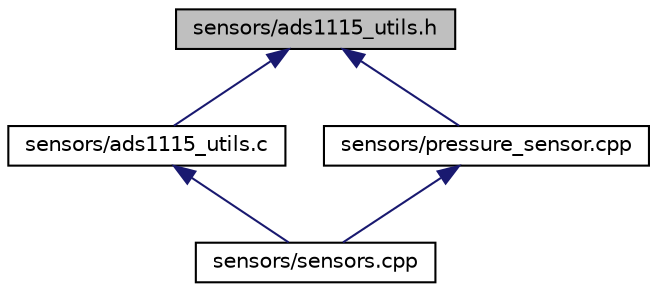 digraph "sensors/ads1115_utils.h"
{
  edge [fontname="Helvetica",fontsize="10",labelfontname="Helvetica",labelfontsize="10"];
  node [fontname="Helvetica",fontsize="10",shape=record];
  Node4 [label="sensors/ads1115_utils.h",height=0.2,width=0.4,color="black", fillcolor="grey75", style="filled", fontcolor="black"];
  Node4 -> Node5 [dir="back",color="midnightblue",fontsize="10",style="solid",fontname="Helvetica"];
  Node5 [label="sensors/ads1115_utils.c",height=0.2,width=0.4,color="black", fillcolor="white", style="filled",URL="$ads1115__utils_8c.html",tooltip="Utility functions to read the samples from I2C. "];
  Node5 -> Node6 [dir="back",color="midnightblue",fontsize="10",style="solid",fontname="Helvetica"];
  Node6 [label="sensors/sensors.cpp",height=0.2,width=0.4,color="black", fillcolor="white", style="filled",URL="$sensors_8cpp.html",tooltip="Base class for all sensor types. "];
  Node4 -> Node7 [dir="back",color="midnightblue",fontsize="10",style="solid",fontname="Helvetica"];
  Node7 [label="sensors/pressure_sensor.cpp",height=0.2,width=0.4,color="black", fillcolor="white", style="filled",URL="$pressure__sensor_8cpp.html",tooltip="Pressure sensor module. "];
  Node7 -> Node6 [dir="back",color="midnightblue",fontsize="10",style="solid",fontname="Helvetica"];
}
